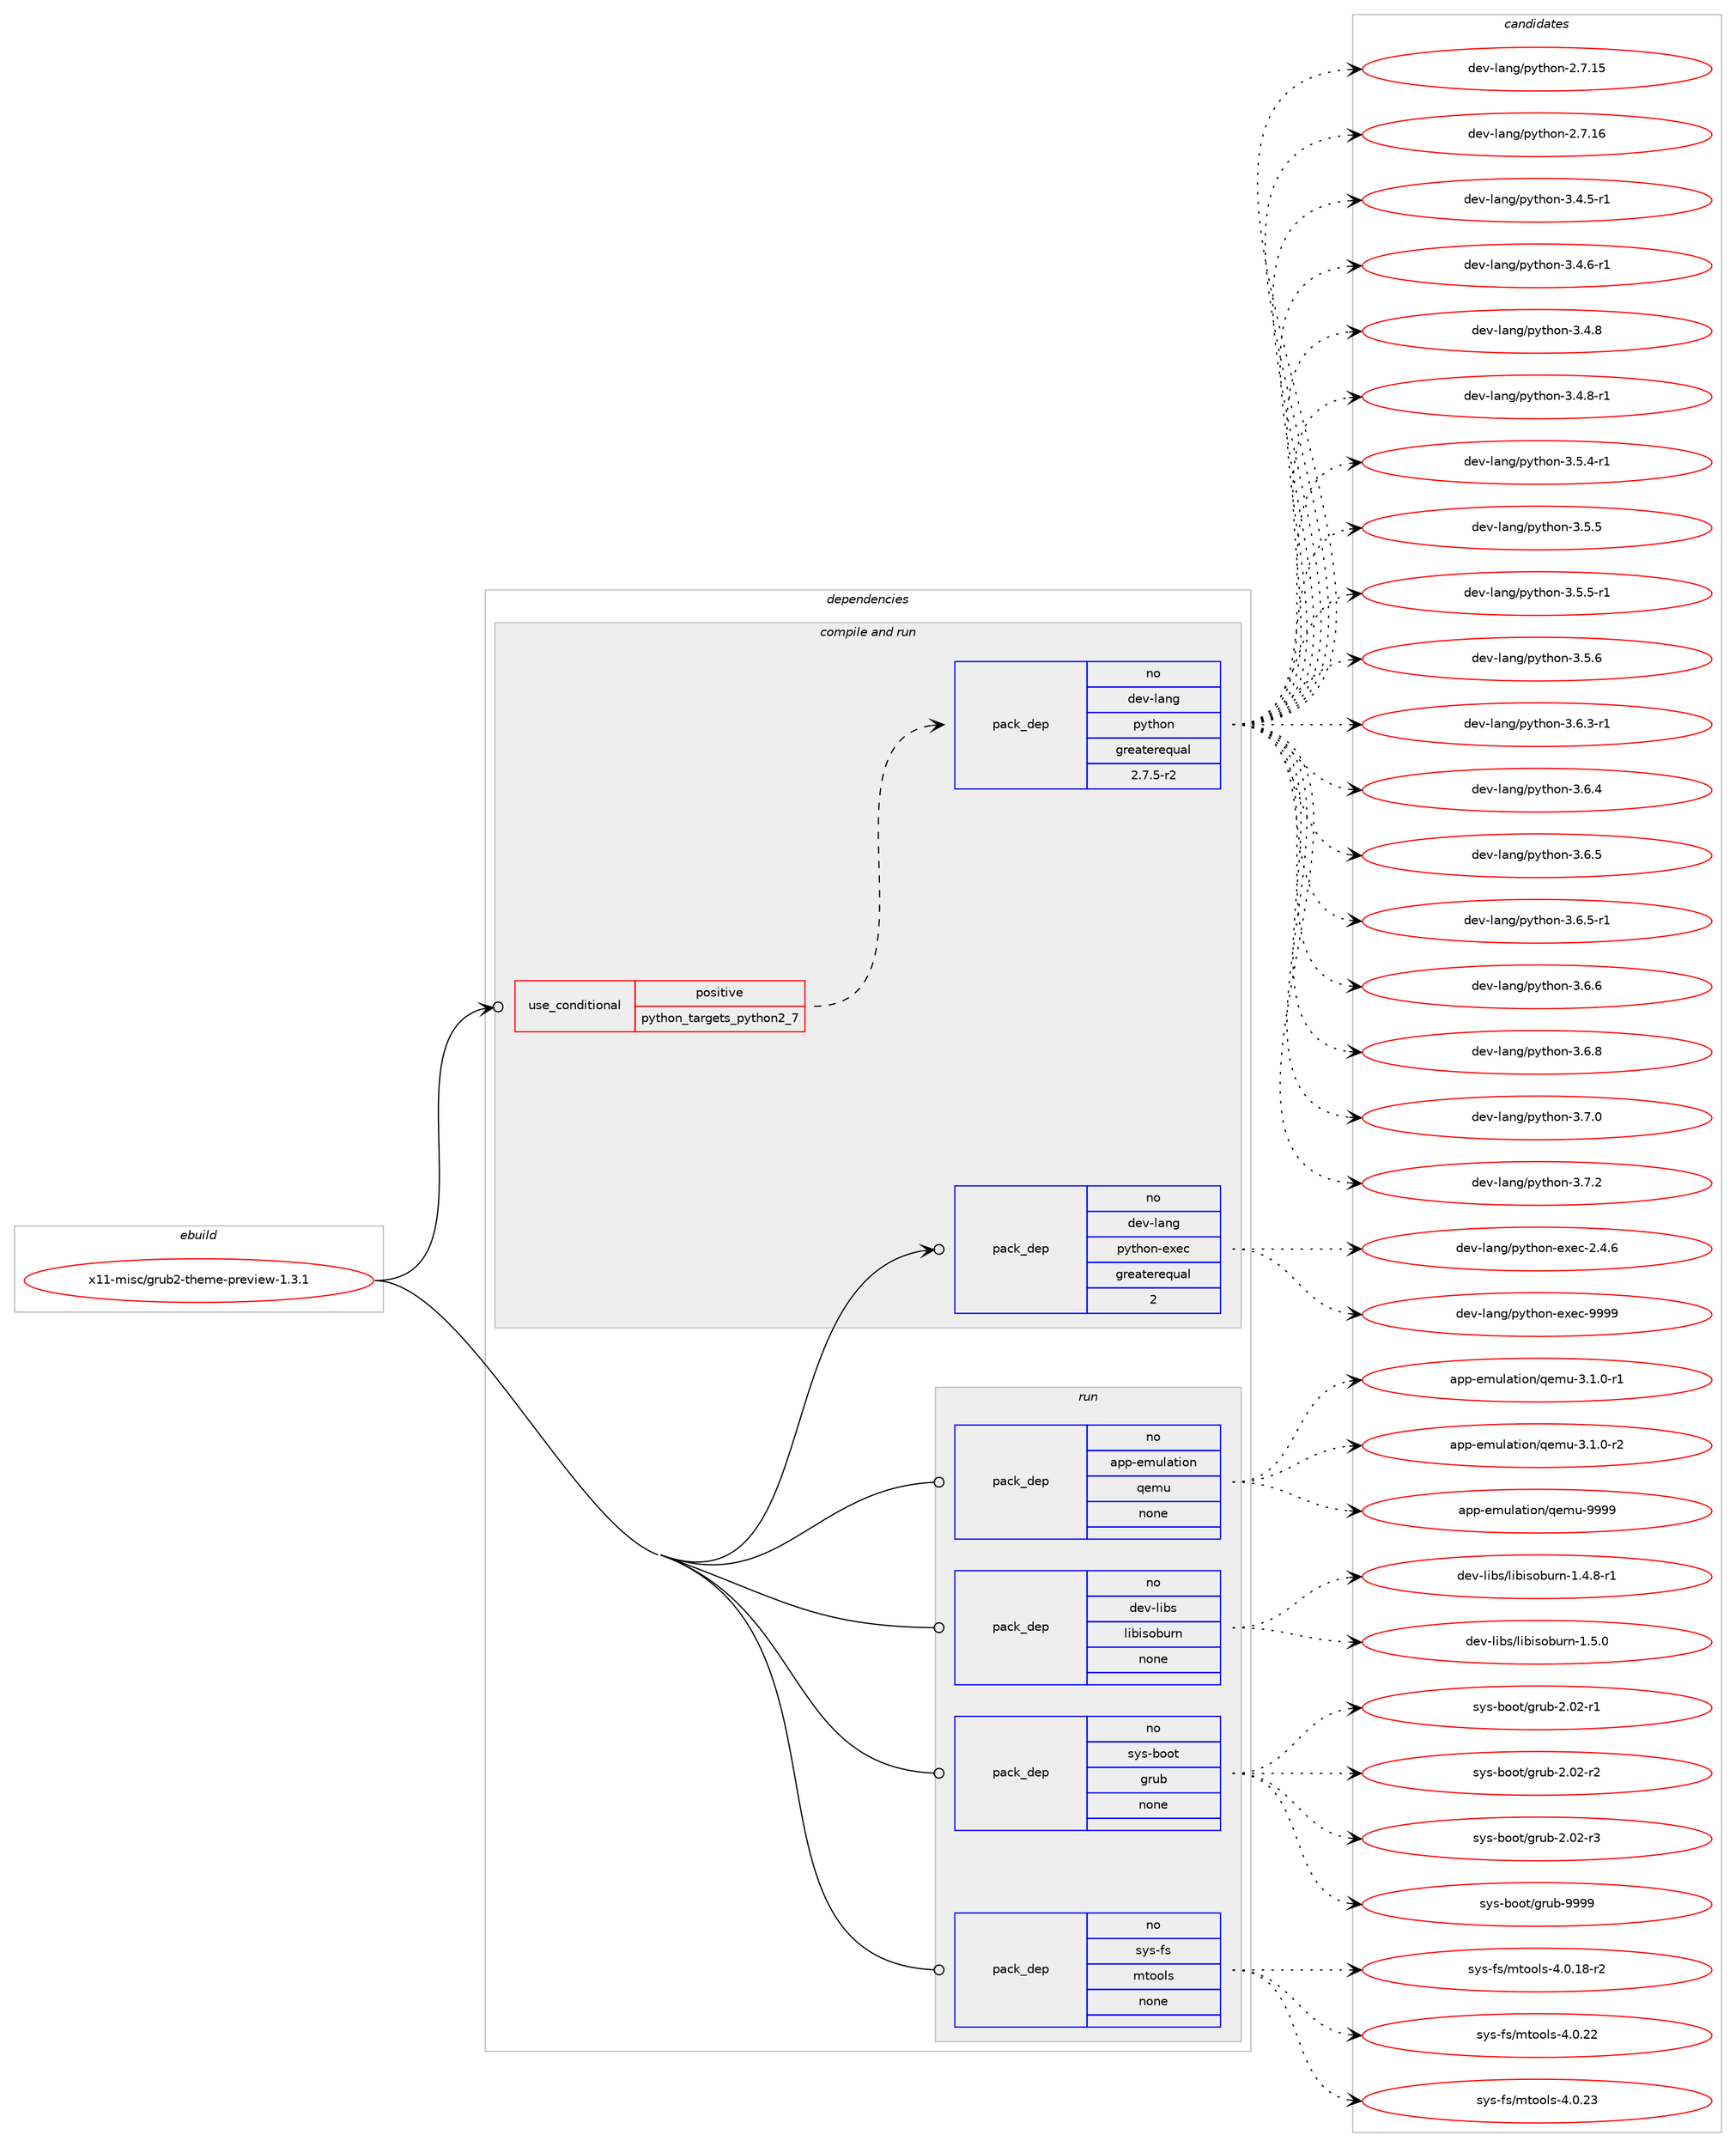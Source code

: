 digraph prolog {

# *************
# Graph options
# *************

newrank=true;
concentrate=true;
compound=true;
graph [rankdir=LR,fontname=Helvetica,fontsize=10,ranksep=1.5];#, ranksep=2.5, nodesep=0.2];
edge  [arrowhead=vee];
node  [fontname=Helvetica,fontsize=10];

# **********
# The ebuild
# **********

subgraph cluster_leftcol {
color=gray;
rank=same;
label=<<i>ebuild</i>>;
id [label="x11-misc/grub2-theme-preview-1.3.1", color=red, width=4, href="../x11-misc/grub2-theme-preview-1.3.1.svg"];
}

# ****************
# The dependencies
# ****************

subgraph cluster_midcol {
color=gray;
label=<<i>dependencies</i>>;
subgraph cluster_compile {
fillcolor="#eeeeee";
style=filled;
label=<<i>compile</i>>;
}
subgraph cluster_compileandrun {
fillcolor="#eeeeee";
style=filled;
label=<<i>compile and run</i>>;
subgraph cond466465 {
dependency1762836 [label=<<TABLE BORDER="0" CELLBORDER="1" CELLSPACING="0" CELLPADDING="4"><TR><TD ROWSPAN="3" CELLPADDING="10">use_conditional</TD></TR><TR><TD>positive</TD></TR><TR><TD>python_targets_python2_7</TD></TR></TABLE>>, shape=none, color=red];
subgraph pack1266692 {
dependency1762837 [label=<<TABLE BORDER="0" CELLBORDER="1" CELLSPACING="0" CELLPADDING="4" WIDTH="220"><TR><TD ROWSPAN="6" CELLPADDING="30">pack_dep</TD></TR><TR><TD WIDTH="110">no</TD></TR><TR><TD>dev-lang</TD></TR><TR><TD>python</TD></TR><TR><TD>greaterequal</TD></TR><TR><TD>2.7.5-r2</TD></TR></TABLE>>, shape=none, color=blue];
}
dependency1762836:e -> dependency1762837:w [weight=20,style="dashed",arrowhead="vee"];
}
id:e -> dependency1762836:w [weight=20,style="solid",arrowhead="odotvee"];
subgraph pack1266693 {
dependency1762838 [label=<<TABLE BORDER="0" CELLBORDER="1" CELLSPACING="0" CELLPADDING="4" WIDTH="220"><TR><TD ROWSPAN="6" CELLPADDING="30">pack_dep</TD></TR><TR><TD WIDTH="110">no</TD></TR><TR><TD>dev-lang</TD></TR><TR><TD>python-exec</TD></TR><TR><TD>greaterequal</TD></TR><TR><TD>2</TD></TR></TABLE>>, shape=none, color=blue];
}
id:e -> dependency1762838:w [weight=20,style="solid",arrowhead="odotvee"];
}
subgraph cluster_run {
fillcolor="#eeeeee";
style=filled;
label=<<i>run</i>>;
subgraph pack1266694 {
dependency1762839 [label=<<TABLE BORDER="0" CELLBORDER="1" CELLSPACING="0" CELLPADDING="4" WIDTH="220"><TR><TD ROWSPAN="6" CELLPADDING="30">pack_dep</TD></TR><TR><TD WIDTH="110">no</TD></TR><TR><TD>app-emulation</TD></TR><TR><TD>qemu</TD></TR><TR><TD>none</TD></TR><TR><TD></TD></TR></TABLE>>, shape=none, color=blue];
}
id:e -> dependency1762839:w [weight=20,style="solid",arrowhead="odot"];
subgraph pack1266695 {
dependency1762840 [label=<<TABLE BORDER="0" CELLBORDER="1" CELLSPACING="0" CELLPADDING="4" WIDTH="220"><TR><TD ROWSPAN="6" CELLPADDING="30">pack_dep</TD></TR><TR><TD WIDTH="110">no</TD></TR><TR><TD>dev-libs</TD></TR><TR><TD>libisoburn</TD></TR><TR><TD>none</TD></TR><TR><TD></TD></TR></TABLE>>, shape=none, color=blue];
}
id:e -> dependency1762840:w [weight=20,style="solid",arrowhead="odot"];
subgraph pack1266696 {
dependency1762841 [label=<<TABLE BORDER="0" CELLBORDER="1" CELLSPACING="0" CELLPADDING="4" WIDTH="220"><TR><TD ROWSPAN="6" CELLPADDING="30">pack_dep</TD></TR><TR><TD WIDTH="110">no</TD></TR><TR><TD>sys-boot</TD></TR><TR><TD>grub</TD></TR><TR><TD>none</TD></TR><TR><TD></TD></TR></TABLE>>, shape=none, color=blue];
}
id:e -> dependency1762841:w [weight=20,style="solid",arrowhead="odot"];
subgraph pack1266697 {
dependency1762842 [label=<<TABLE BORDER="0" CELLBORDER="1" CELLSPACING="0" CELLPADDING="4" WIDTH="220"><TR><TD ROWSPAN="6" CELLPADDING="30">pack_dep</TD></TR><TR><TD WIDTH="110">no</TD></TR><TR><TD>sys-fs</TD></TR><TR><TD>mtools</TD></TR><TR><TD>none</TD></TR><TR><TD></TD></TR></TABLE>>, shape=none, color=blue];
}
id:e -> dependency1762842:w [weight=20,style="solid",arrowhead="odot"];
}
}

# **************
# The candidates
# **************

subgraph cluster_choices {
rank=same;
color=gray;
label=<<i>candidates</i>>;

subgraph choice1266692 {
color=black;
nodesep=1;
choice10010111845108971101034711212111610411111045504655464953 [label="dev-lang/python-2.7.15", color=red, width=4,href="../dev-lang/python-2.7.15.svg"];
choice10010111845108971101034711212111610411111045504655464954 [label="dev-lang/python-2.7.16", color=red, width=4,href="../dev-lang/python-2.7.16.svg"];
choice1001011184510897110103471121211161041111104551465246534511449 [label="dev-lang/python-3.4.5-r1", color=red, width=4,href="../dev-lang/python-3.4.5-r1.svg"];
choice1001011184510897110103471121211161041111104551465246544511449 [label="dev-lang/python-3.4.6-r1", color=red, width=4,href="../dev-lang/python-3.4.6-r1.svg"];
choice100101118451089711010347112121116104111110455146524656 [label="dev-lang/python-3.4.8", color=red, width=4,href="../dev-lang/python-3.4.8.svg"];
choice1001011184510897110103471121211161041111104551465246564511449 [label="dev-lang/python-3.4.8-r1", color=red, width=4,href="../dev-lang/python-3.4.8-r1.svg"];
choice1001011184510897110103471121211161041111104551465346524511449 [label="dev-lang/python-3.5.4-r1", color=red, width=4,href="../dev-lang/python-3.5.4-r1.svg"];
choice100101118451089711010347112121116104111110455146534653 [label="dev-lang/python-3.5.5", color=red, width=4,href="../dev-lang/python-3.5.5.svg"];
choice1001011184510897110103471121211161041111104551465346534511449 [label="dev-lang/python-3.5.5-r1", color=red, width=4,href="../dev-lang/python-3.5.5-r1.svg"];
choice100101118451089711010347112121116104111110455146534654 [label="dev-lang/python-3.5.6", color=red, width=4,href="../dev-lang/python-3.5.6.svg"];
choice1001011184510897110103471121211161041111104551465446514511449 [label="dev-lang/python-3.6.3-r1", color=red, width=4,href="../dev-lang/python-3.6.3-r1.svg"];
choice100101118451089711010347112121116104111110455146544652 [label="dev-lang/python-3.6.4", color=red, width=4,href="../dev-lang/python-3.6.4.svg"];
choice100101118451089711010347112121116104111110455146544653 [label="dev-lang/python-3.6.5", color=red, width=4,href="../dev-lang/python-3.6.5.svg"];
choice1001011184510897110103471121211161041111104551465446534511449 [label="dev-lang/python-3.6.5-r1", color=red, width=4,href="../dev-lang/python-3.6.5-r1.svg"];
choice100101118451089711010347112121116104111110455146544654 [label="dev-lang/python-3.6.6", color=red, width=4,href="../dev-lang/python-3.6.6.svg"];
choice100101118451089711010347112121116104111110455146544656 [label="dev-lang/python-3.6.8", color=red, width=4,href="../dev-lang/python-3.6.8.svg"];
choice100101118451089711010347112121116104111110455146554648 [label="dev-lang/python-3.7.0", color=red, width=4,href="../dev-lang/python-3.7.0.svg"];
choice100101118451089711010347112121116104111110455146554650 [label="dev-lang/python-3.7.2", color=red, width=4,href="../dev-lang/python-3.7.2.svg"];
dependency1762837:e -> choice10010111845108971101034711212111610411111045504655464953:w [style=dotted,weight="100"];
dependency1762837:e -> choice10010111845108971101034711212111610411111045504655464954:w [style=dotted,weight="100"];
dependency1762837:e -> choice1001011184510897110103471121211161041111104551465246534511449:w [style=dotted,weight="100"];
dependency1762837:e -> choice1001011184510897110103471121211161041111104551465246544511449:w [style=dotted,weight="100"];
dependency1762837:e -> choice100101118451089711010347112121116104111110455146524656:w [style=dotted,weight="100"];
dependency1762837:e -> choice1001011184510897110103471121211161041111104551465246564511449:w [style=dotted,weight="100"];
dependency1762837:e -> choice1001011184510897110103471121211161041111104551465346524511449:w [style=dotted,weight="100"];
dependency1762837:e -> choice100101118451089711010347112121116104111110455146534653:w [style=dotted,weight="100"];
dependency1762837:e -> choice1001011184510897110103471121211161041111104551465346534511449:w [style=dotted,weight="100"];
dependency1762837:e -> choice100101118451089711010347112121116104111110455146534654:w [style=dotted,weight="100"];
dependency1762837:e -> choice1001011184510897110103471121211161041111104551465446514511449:w [style=dotted,weight="100"];
dependency1762837:e -> choice100101118451089711010347112121116104111110455146544652:w [style=dotted,weight="100"];
dependency1762837:e -> choice100101118451089711010347112121116104111110455146544653:w [style=dotted,weight="100"];
dependency1762837:e -> choice1001011184510897110103471121211161041111104551465446534511449:w [style=dotted,weight="100"];
dependency1762837:e -> choice100101118451089711010347112121116104111110455146544654:w [style=dotted,weight="100"];
dependency1762837:e -> choice100101118451089711010347112121116104111110455146544656:w [style=dotted,weight="100"];
dependency1762837:e -> choice100101118451089711010347112121116104111110455146554648:w [style=dotted,weight="100"];
dependency1762837:e -> choice100101118451089711010347112121116104111110455146554650:w [style=dotted,weight="100"];
}
subgraph choice1266693 {
color=black;
nodesep=1;
choice1001011184510897110103471121211161041111104510112010199455046524654 [label="dev-lang/python-exec-2.4.6", color=red, width=4,href="../dev-lang/python-exec-2.4.6.svg"];
choice10010111845108971101034711212111610411111045101120101994557575757 [label="dev-lang/python-exec-9999", color=red, width=4,href="../dev-lang/python-exec-9999.svg"];
dependency1762838:e -> choice1001011184510897110103471121211161041111104510112010199455046524654:w [style=dotted,weight="100"];
dependency1762838:e -> choice10010111845108971101034711212111610411111045101120101994557575757:w [style=dotted,weight="100"];
}
subgraph choice1266694 {
color=black;
nodesep=1;
choice971121124510110911710897116105111110471131011091174551464946484511449 [label="app-emulation/qemu-3.1.0-r1", color=red, width=4,href="../app-emulation/qemu-3.1.0-r1.svg"];
choice971121124510110911710897116105111110471131011091174551464946484511450 [label="app-emulation/qemu-3.1.0-r2", color=red, width=4,href="../app-emulation/qemu-3.1.0-r2.svg"];
choice971121124510110911710897116105111110471131011091174557575757 [label="app-emulation/qemu-9999", color=red, width=4,href="../app-emulation/qemu-9999.svg"];
dependency1762839:e -> choice971121124510110911710897116105111110471131011091174551464946484511449:w [style=dotted,weight="100"];
dependency1762839:e -> choice971121124510110911710897116105111110471131011091174551464946484511450:w [style=dotted,weight="100"];
dependency1762839:e -> choice971121124510110911710897116105111110471131011091174557575757:w [style=dotted,weight="100"];
}
subgraph choice1266695 {
color=black;
nodesep=1;
choice10010111845108105981154710810598105115111981171141104549465246564511449 [label="dev-libs/libisoburn-1.4.8-r1", color=red, width=4,href="../dev-libs/libisoburn-1.4.8-r1.svg"];
choice1001011184510810598115471081059810511511198117114110454946534648 [label="dev-libs/libisoburn-1.5.0", color=red, width=4,href="../dev-libs/libisoburn-1.5.0.svg"];
dependency1762840:e -> choice10010111845108105981154710810598105115111981171141104549465246564511449:w [style=dotted,weight="100"];
dependency1762840:e -> choice1001011184510810598115471081059810511511198117114110454946534648:w [style=dotted,weight="100"];
}
subgraph choice1266696 {
color=black;
nodesep=1;
choice1151211154598111111116471031141179845504648504511449 [label="sys-boot/grub-2.02-r1", color=red, width=4,href="../sys-boot/grub-2.02-r1.svg"];
choice1151211154598111111116471031141179845504648504511450 [label="sys-boot/grub-2.02-r2", color=red, width=4,href="../sys-boot/grub-2.02-r2.svg"];
choice1151211154598111111116471031141179845504648504511451 [label="sys-boot/grub-2.02-r3", color=red, width=4,href="../sys-boot/grub-2.02-r3.svg"];
choice115121115459811111111647103114117984557575757 [label="sys-boot/grub-9999", color=red, width=4,href="../sys-boot/grub-9999.svg"];
dependency1762841:e -> choice1151211154598111111116471031141179845504648504511449:w [style=dotted,weight="100"];
dependency1762841:e -> choice1151211154598111111116471031141179845504648504511450:w [style=dotted,weight="100"];
dependency1762841:e -> choice1151211154598111111116471031141179845504648504511451:w [style=dotted,weight="100"];
dependency1762841:e -> choice115121115459811111111647103114117984557575757:w [style=dotted,weight="100"];
}
subgraph choice1266697 {
color=black;
nodesep=1;
choice1151211154510211547109116111111108115455246484649564511450 [label="sys-fs/mtools-4.0.18-r2", color=red, width=4,href="../sys-fs/mtools-4.0.18-r2.svg"];
choice115121115451021154710911611111110811545524648465050 [label="sys-fs/mtools-4.0.22", color=red, width=4,href="../sys-fs/mtools-4.0.22.svg"];
choice115121115451021154710911611111110811545524648465051 [label="sys-fs/mtools-4.0.23", color=red, width=4,href="../sys-fs/mtools-4.0.23.svg"];
dependency1762842:e -> choice1151211154510211547109116111111108115455246484649564511450:w [style=dotted,weight="100"];
dependency1762842:e -> choice115121115451021154710911611111110811545524648465050:w [style=dotted,weight="100"];
dependency1762842:e -> choice115121115451021154710911611111110811545524648465051:w [style=dotted,weight="100"];
}
}

}
